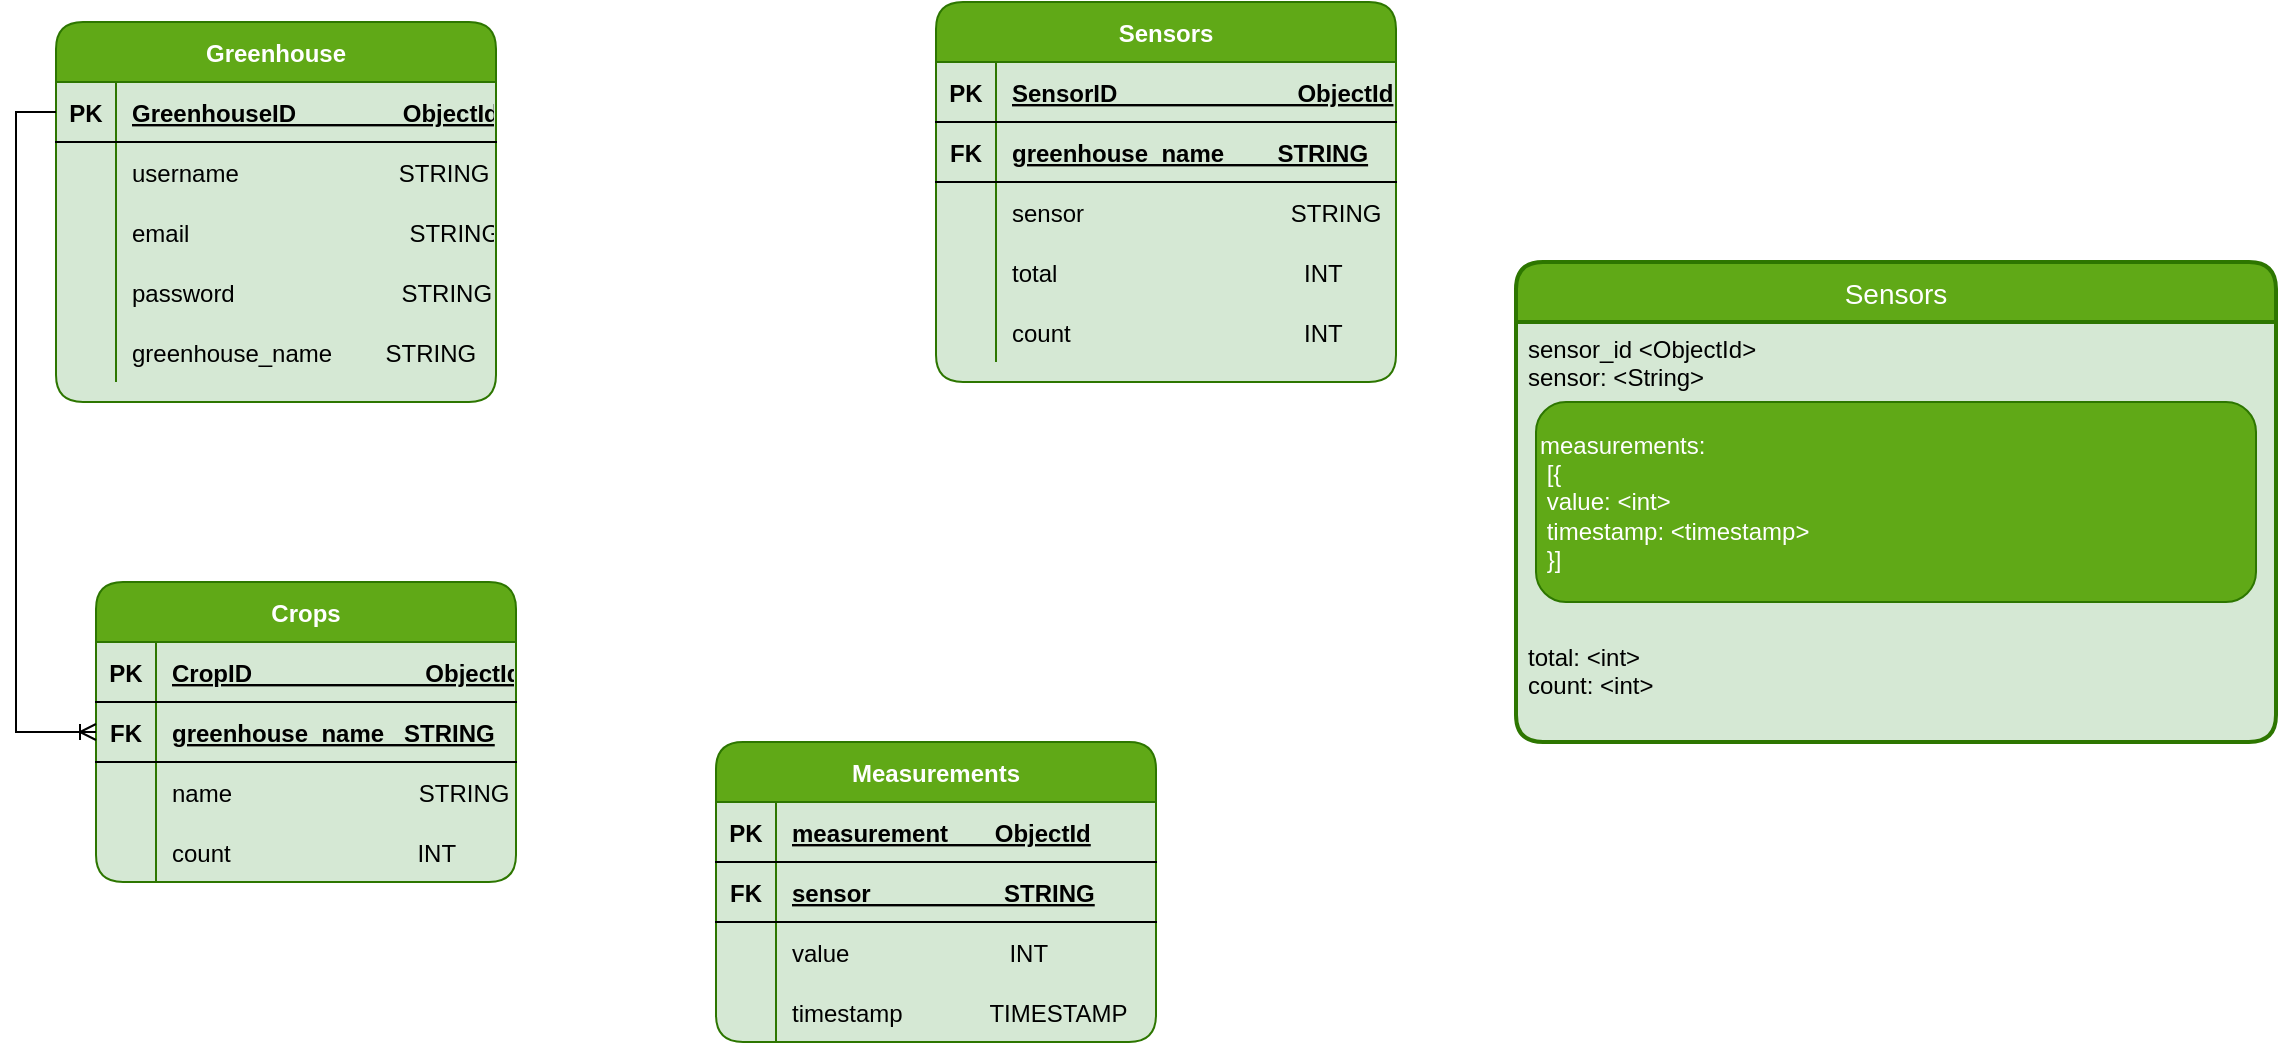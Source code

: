 <mxfile version="14.8.3" type="github">
  <diagram id="R2lEEEUBdFMjLlhIrx00" name="Page-1">
    <mxGraphModel dx="1422" dy="780" grid="1" gridSize="10" guides="1" tooltips="1" connect="1" arrows="1" fold="1" page="1" pageScale="1" pageWidth="850" pageHeight="1100" math="0" shadow="0" extFonts="Permanent Marker^https://fonts.googleapis.com/css?family=Permanent+Marker">
      <root>
        <mxCell id="0" />
        <mxCell id="1" parent="0" />
        <mxCell id="7o4p5aFScfs_D29SADF1-1" value="Sensors" style="swimlane;childLayout=stackLayout;horizontal=1;startSize=30;horizontalStack=0;fontSize=14;fontStyle=0;strokeWidth=2;resizeParent=0;resizeLast=1;shadow=0;dashed=0;align=center;fillColor=#60a917;strokeColor=#2D7600;fontColor=#ffffff;swimlaneFillColor=#D5E8D4;rounded=1;" parent="1" vertex="1">
          <mxGeometry x="800" y="200" width="380" height="240" as="geometry" />
        </mxCell>
        <mxCell id="7o4p5aFScfs_D29SADF1-2" value="sensor_id &lt;ObjectId&gt;&#xa;sensor: &lt;String&gt;&#xa;  &#xa;&#xa;&#xa;&#xa;&#xa;&#xa;&#xa;&#xa;&#xa;total: &lt;int&gt;&#xa;count: &lt;int&gt;" style="align=left;strokeColor=none;fillColor=none;spacingLeft=4;fontSize=12;verticalAlign=top;resizable=0;rotatable=0;part=1;rounded=1;" parent="7o4p5aFScfs_D29SADF1-1" vertex="1">
          <mxGeometry y="30" width="380" height="210" as="geometry" />
        </mxCell>
        <mxCell id="C2yHdCh-QvhLT68nOzRH-1" value="&lt;span style=&quot;white-space: pre&quot;&gt;measurements:&lt;br&gt;&lt;span style=&quot;white-space: pre&quot;&gt; &lt;/span&gt;[{ &lt;/span&gt;&lt;br&gt;&lt;span style=&quot;white-space: pre&quot;&gt; &lt;/span&gt;value: &amp;lt;int&amp;gt;&lt;br&gt;&lt;span&gt;&lt;span style=&quot;white-space: pre&quot;&gt; &lt;/span&gt;timestamp: &amp;lt;timestamp&amp;gt;&lt;br&gt;&lt;span style=&quot;white-space: pre&quot;&gt; &lt;/span&gt;}]&lt;br&gt;&lt;/span&gt;" style="whiteSpace=wrap;html=1;align=left;fillColor=#60a917;strokeColor=#2D7600;fontColor=#ffffff;rounded=1;" parent="1" vertex="1">
          <mxGeometry x="810" y="270" width="360" height="100" as="geometry" />
        </mxCell>
        <mxCell id="nuL81yX658KxnBciQSjK-1" value="Greenhouse" style="shape=table;startSize=30;container=1;collapsible=1;childLayout=tableLayout;fixedRows=1;rowLines=0;fontStyle=1;align=center;resizeLast=1;rounded=1;fillColor=#60a917;strokeColor=#2D7600;fontColor=#ffffff;swimlaneFillColor=#D5E8D4;" parent="1" vertex="1">
          <mxGeometry x="70" y="80" width="220" height="190" as="geometry" />
        </mxCell>
        <mxCell id="nuL81yX658KxnBciQSjK-2" value="" style="shape=partialRectangle;collapsible=0;dropTarget=0;pointerEvents=0;fillColor=none;top=0;left=0;bottom=1;right=0;points=[[0,0.5],[1,0.5]];portConstraint=eastwest;rounded=1;" parent="nuL81yX658KxnBciQSjK-1" vertex="1">
          <mxGeometry y="30" width="220" height="30" as="geometry" />
        </mxCell>
        <mxCell id="nuL81yX658KxnBciQSjK-3" value="PK" style="shape=partialRectangle;connectable=0;fillColor=none;top=0;left=0;bottom=0;right=0;fontStyle=1;overflow=hidden;rounded=1;" parent="nuL81yX658KxnBciQSjK-2" vertex="1">
          <mxGeometry width="30" height="30" as="geometry" />
        </mxCell>
        <mxCell id="nuL81yX658KxnBciQSjK-4" value="GreenhouseID                ObjectId" style="shape=partialRectangle;connectable=0;fillColor=none;top=0;left=0;bottom=0;right=0;align=left;spacingLeft=6;fontStyle=5;overflow=hidden;rounded=1;" parent="nuL81yX658KxnBciQSjK-2" vertex="1">
          <mxGeometry x="30" width="190" height="30" as="geometry" />
        </mxCell>
        <mxCell id="nuL81yX658KxnBciQSjK-5" value="" style="shape=partialRectangle;collapsible=0;dropTarget=0;pointerEvents=0;fillColor=none;top=0;left=0;bottom=0;right=0;points=[[0,0.5],[1,0.5]];portConstraint=eastwest;rounded=1;" parent="nuL81yX658KxnBciQSjK-1" vertex="1">
          <mxGeometry y="60" width="220" height="30" as="geometry" />
        </mxCell>
        <mxCell id="nuL81yX658KxnBciQSjK-6" value="" style="shape=partialRectangle;connectable=0;fillColor=none;top=0;left=0;bottom=0;right=0;editable=1;overflow=hidden;rounded=1;" parent="nuL81yX658KxnBciQSjK-5" vertex="1">
          <mxGeometry width="30" height="30" as="geometry" />
        </mxCell>
        <mxCell id="nuL81yX658KxnBciQSjK-7" value="username                        STRING    " style="shape=partialRectangle;connectable=0;fillColor=none;top=0;left=0;bottom=0;right=0;align=left;spacingLeft=6;overflow=hidden;rounded=1;" parent="nuL81yX658KxnBciQSjK-5" vertex="1">
          <mxGeometry x="30" width="190" height="30" as="geometry" />
        </mxCell>
        <mxCell id="nuL81yX658KxnBciQSjK-8" value="" style="shape=partialRectangle;collapsible=0;dropTarget=0;pointerEvents=0;fillColor=none;top=0;left=0;bottom=0;right=0;points=[[0,0.5],[1,0.5]];portConstraint=eastwest;rounded=1;" parent="nuL81yX658KxnBciQSjK-1" vertex="1">
          <mxGeometry y="90" width="220" height="30" as="geometry" />
        </mxCell>
        <mxCell id="nuL81yX658KxnBciQSjK-9" value="" style="shape=partialRectangle;connectable=0;fillColor=none;top=0;left=0;bottom=0;right=0;editable=1;overflow=hidden;rounded=1;" parent="nuL81yX658KxnBciQSjK-8" vertex="1">
          <mxGeometry width="30" height="30" as="geometry" />
        </mxCell>
        <mxCell id="nuL81yX658KxnBciQSjK-10" value="email                                 STRING" style="shape=partialRectangle;connectable=0;fillColor=none;top=0;left=0;bottom=0;right=0;align=left;spacingLeft=6;overflow=hidden;rounded=1;" parent="nuL81yX658KxnBciQSjK-8" vertex="1">
          <mxGeometry x="30" width="190" height="30" as="geometry" />
        </mxCell>
        <mxCell id="nuL81yX658KxnBciQSjK-11" value="" style="shape=partialRectangle;collapsible=0;dropTarget=0;pointerEvents=0;fillColor=none;top=0;left=0;bottom=0;right=0;points=[[0,0.5],[1,0.5]];portConstraint=eastwest;rounded=1;" parent="nuL81yX658KxnBciQSjK-1" vertex="1">
          <mxGeometry y="120" width="220" height="30" as="geometry" />
        </mxCell>
        <mxCell id="nuL81yX658KxnBciQSjK-12" value="" style="shape=partialRectangle;connectable=0;fillColor=none;top=0;left=0;bottom=0;right=0;editable=1;overflow=hidden;rounded=1;" parent="nuL81yX658KxnBciQSjK-11" vertex="1">
          <mxGeometry width="30" height="30" as="geometry" />
        </mxCell>
        <mxCell id="nuL81yX658KxnBciQSjK-13" value="password                         STRING" style="shape=partialRectangle;connectable=0;fillColor=none;top=0;left=0;bottom=0;right=0;align=left;spacingLeft=6;overflow=hidden;rounded=1;" parent="nuL81yX658KxnBciQSjK-11" vertex="1">
          <mxGeometry x="30" width="190" height="30" as="geometry" />
        </mxCell>
        <mxCell id="nuL81yX658KxnBciQSjK-14" style="shape=partialRectangle;collapsible=0;dropTarget=0;pointerEvents=0;fillColor=none;top=0;left=0;bottom=0;right=0;points=[[0,0.5],[1,0.5]];portConstraint=eastwest;rounded=1;" parent="nuL81yX658KxnBciQSjK-1" vertex="1">
          <mxGeometry y="150" width="220" height="30" as="geometry" />
        </mxCell>
        <mxCell id="nuL81yX658KxnBciQSjK-15" style="shape=partialRectangle;connectable=0;fillColor=none;top=0;left=0;bottom=0;right=0;editable=1;overflow=hidden;rounded=1;" parent="nuL81yX658KxnBciQSjK-14" vertex="1">
          <mxGeometry width="30" height="30" as="geometry" />
        </mxCell>
        <mxCell id="nuL81yX658KxnBciQSjK-16" value="greenhouse_name        STRING" style="shape=partialRectangle;connectable=0;fillColor=none;top=0;left=0;bottom=0;right=0;align=left;spacingLeft=6;overflow=hidden;rounded=1;" parent="nuL81yX658KxnBciQSjK-14" vertex="1">
          <mxGeometry x="30" width="190" height="30" as="geometry" />
        </mxCell>
        <mxCell id="nuL81yX658KxnBciQSjK-20" value="Crops" style="shape=table;startSize=30;container=1;collapsible=1;childLayout=tableLayout;fixedRows=1;rowLines=0;fontStyle=1;align=center;resizeLast=1;rounded=1;fillColor=#60a917;strokeColor=#2D7600;fontColor=#ffffff;swimlaneFillColor=#D5E8D4;" parent="1" vertex="1">
          <mxGeometry x="90" y="360" width="210" height="150" as="geometry" />
        </mxCell>
        <mxCell id="nuL81yX658KxnBciQSjK-21" value="" style="shape=partialRectangle;collapsible=0;dropTarget=0;pointerEvents=0;fillColor=none;top=0;left=0;bottom=1;right=0;points=[[0,0.5],[1,0.5]];portConstraint=eastwest;" parent="nuL81yX658KxnBciQSjK-20" vertex="1">
          <mxGeometry y="30" width="210" height="30" as="geometry" />
        </mxCell>
        <mxCell id="nuL81yX658KxnBciQSjK-22" value="PK" style="shape=partialRectangle;connectable=0;fillColor=none;top=0;left=0;bottom=0;right=0;fontStyle=1;overflow=hidden;" parent="nuL81yX658KxnBciQSjK-21" vertex="1">
          <mxGeometry width="30" height="30" as="geometry" />
        </mxCell>
        <mxCell id="nuL81yX658KxnBciQSjK-23" value="CropID                          ObjectId" style="shape=partialRectangle;connectable=0;fillColor=none;top=0;left=0;bottom=0;right=0;align=left;spacingLeft=6;fontStyle=5;overflow=hidden;" parent="nuL81yX658KxnBciQSjK-21" vertex="1">
          <mxGeometry x="30" width="180" height="30" as="geometry" />
        </mxCell>
        <mxCell id="nuL81yX658KxnBciQSjK-33" style="shape=partialRectangle;collapsible=0;dropTarget=0;pointerEvents=0;fillColor=none;top=0;left=0;bottom=1;right=0;points=[[0,0.5],[1,0.5]];portConstraint=eastwest;" parent="nuL81yX658KxnBciQSjK-20" vertex="1">
          <mxGeometry y="60" width="210" height="30" as="geometry" />
        </mxCell>
        <mxCell id="nuL81yX658KxnBciQSjK-34" value="FK" style="shape=partialRectangle;connectable=0;fillColor=none;top=0;left=0;bottom=0;right=0;fontStyle=1;overflow=hidden;" parent="nuL81yX658KxnBciQSjK-33" vertex="1">
          <mxGeometry width="30" height="30" as="geometry" />
        </mxCell>
        <mxCell id="nuL81yX658KxnBciQSjK-35" value="greenhouse_name   STRING" style="shape=partialRectangle;connectable=0;fillColor=none;top=0;left=0;bottom=0;right=0;align=left;spacingLeft=6;fontStyle=5;overflow=hidden;" parent="nuL81yX658KxnBciQSjK-33" vertex="1">
          <mxGeometry x="30" width="180" height="30" as="geometry" />
        </mxCell>
        <mxCell id="nuL81yX658KxnBciQSjK-24" value="" style="shape=partialRectangle;collapsible=0;dropTarget=0;pointerEvents=0;fillColor=none;top=0;left=0;bottom=0;right=0;points=[[0,0.5],[1,0.5]];portConstraint=eastwest;" parent="nuL81yX658KxnBciQSjK-20" vertex="1">
          <mxGeometry y="90" width="210" height="30" as="geometry" />
        </mxCell>
        <mxCell id="nuL81yX658KxnBciQSjK-25" value="" style="shape=partialRectangle;connectable=0;fillColor=none;top=0;left=0;bottom=0;right=0;editable=1;overflow=hidden;" parent="nuL81yX658KxnBciQSjK-24" vertex="1">
          <mxGeometry width="30" height="30" as="geometry" />
        </mxCell>
        <mxCell id="nuL81yX658KxnBciQSjK-26" value="name                            STRING" style="shape=partialRectangle;connectable=0;fillColor=none;top=0;left=0;bottom=0;right=0;align=left;spacingLeft=6;overflow=hidden;" parent="nuL81yX658KxnBciQSjK-24" vertex="1">
          <mxGeometry x="30" width="180" height="30" as="geometry" />
        </mxCell>
        <mxCell id="nuL81yX658KxnBciQSjK-27" value="" style="shape=partialRectangle;collapsible=0;dropTarget=0;pointerEvents=0;fillColor=none;top=0;left=0;bottom=0;right=0;points=[[0,0.5],[1,0.5]];portConstraint=eastwest;" parent="nuL81yX658KxnBciQSjK-20" vertex="1">
          <mxGeometry y="120" width="210" height="30" as="geometry" />
        </mxCell>
        <mxCell id="nuL81yX658KxnBciQSjK-28" value="" style="shape=partialRectangle;connectable=0;fillColor=none;top=0;left=0;bottom=0;right=0;editable=1;overflow=hidden;" parent="nuL81yX658KxnBciQSjK-27" vertex="1">
          <mxGeometry width="30" height="30" as="geometry" />
        </mxCell>
        <mxCell id="nuL81yX658KxnBciQSjK-29" value="count                            INT" style="shape=partialRectangle;connectable=0;fillColor=none;top=0;left=0;bottom=0;right=0;align=left;spacingLeft=6;overflow=hidden;" parent="nuL81yX658KxnBciQSjK-27" vertex="1">
          <mxGeometry x="30" width="180" height="30" as="geometry" />
        </mxCell>
        <mxCell id="nuL81yX658KxnBciQSjK-39" style="edgeStyle=orthogonalEdgeStyle;rounded=0;orthogonalLoop=1;jettySize=auto;html=1;exitX=0;exitY=0.5;exitDx=0;exitDy=0;entryX=0;entryY=0.5;entryDx=0;entryDy=0;endArrow=ERoneToMany;endFill=0;" parent="1" source="nuL81yX658KxnBciQSjK-2" target="nuL81yX658KxnBciQSjK-33" edge="1">
          <mxGeometry relative="1" as="geometry" />
        </mxCell>
        <mxCell id="nuL81yX658KxnBciQSjK-40" value="Sensors" style="shape=table;startSize=30;container=1;collapsible=1;childLayout=tableLayout;fixedRows=1;rowLines=0;fontStyle=1;align=center;resizeLast=1;rounded=1;fillColor=#60a917;strokeColor=#2D7600;fontColor=#ffffff;swimlaneFillColor=#D5E8D4;" parent="1" vertex="1">
          <mxGeometry x="510" y="70" width="230" height="190" as="geometry" />
        </mxCell>
        <mxCell id="nuL81yX658KxnBciQSjK-41" value="" style="shape=partialRectangle;collapsible=0;dropTarget=0;pointerEvents=0;fillColor=none;top=0;left=0;bottom=1;right=0;points=[[0,0.5],[1,0.5]];portConstraint=eastwest;" parent="nuL81yX658KxnBciQSjK-40" vertex="1">
          <mxGeometry y="30" width="230" height="30" as="geometry" />
        </mxCell>
        <mxCell id="nuL81yX658KxnBciQSjK-42" value="PK" style="shape=partialRectangle;connectable=0;fillColor=none;top=0;left=0;bottom=0;right=0;fontStyle=1;overflow=hidden;" parent="nuL81yX658KxnBciQSjK-41" vertex="1">
          <mxGeometry width="30" height="30" as="geometry" />
        </mxCell>
        <mxCell id="nuL81yX658KxnBciQSjK-43" value="SensorID                           ObjectId" style="shape=partialRectangle;connectable=0;fillColor=none;top=0;left=0;bottom=0;right=0;align=left;spacingLeft=6;fontStyle=5;overflow=hidden;" parent="nuL81yX658KxnBciQSjK-41" vertex="1">
          <mxGeometry x="30" width="200" height="30" as="geometry" />
        </mxCell>
        <mxCell id="ZZWweAKgDqVoI8VaQZln-5" style="shape=partialRectangle;collapsible=0;dropTarget=0;pointerEvents=0;fillColor=none;top=0;left=0;bottom=1;right=0;points=[[0,0.5],[1,0.5]];portConstraint=eastwest;" vertex="1" parent="nuL81yX658KxnBciQSjK-40">
          <mxGeometry y="60" width="230" height="30" as="geometry" />
        </mxCell>
        <mxCell id="ZZWweAKgDqVoI8VaQZln-6" value="FK" style="shape=partialRectangle;connectable=0;fillColor=none;top=0;left=0;bottom=0;right=0;fontStyle=1;overflow=hidden;" vertex="1" parent="ZZWweAKgDqVoI8VaQZln-5">
          <mxGeometry width="30" height="30" as="geometry" />
        </mxCell>
        <mxCell id="ZZWweAKgDqVoI8VaQZln-7" value="greenhouse_name        STRING" style="shape=partialRectangle;connectable=0;fillColor=none;top=0;left=0;bottom=0;right=0;align=left;spacingLeft=6;fontStyle=5;overflow=hidden;" vertex="1" parent="ZZWweAKgDqVoI8VaQZln-5">
          <mxGeometry x="30" width="200" height="30" as="geometry" />
        </mxCell>
        <mxCell id="nuL81yX658KxnBciQSjK-44" value="" style="shape=partialRectangle;collapsible=0;dropTarget=0;pointerEvents=0;fillColor=none;top=0;left=0;bottom=0;right=0;points=[[0,0.5],[1,0.5]];portConstraint=eastwest;" parent="nuL81yX658KxnBciQSjK-40" vertex="1">
          <mxGeometry y="90" width="230" height="30" as="geometry" />
        </mxCell>
        <mxCell id="nuL81yX658KxnBciQSjK-45" value="" style="shape=partialRectangle;connectable=0;fillColor=none;top=0;left=0;bottom=0;right=0;editable=1;overflow=hidden;" parent="nuL81yX658KxnBciQSjK-44" vertex="1">
          <mxGeometry width="30" height="30" as="geometry" />
        </mxCell>
        <mxCell id="nuL81yX658KxnBciQSjK-46" value="sensor                               STRING" style="shape=partialRectangle;connectable=0;fillColor=none;top=0;left=0;bottom=0;right=0;align=left;spacingLeft=6;overflow=hidden;" parent="nuL81yX658KxnBciQSjK-44" vertex="1">
          <mxGeometry x="30" width="200" height="30" as="geometry" />
        </mxCell>
        <mxCell id="nuL81yX658KxnBciQSjK-47" value="" style="shape=partialRectangle;collapsible=0;dropTarget=0;pointerEvents=0;fillColor=none;top=0;left=0;bottom=0;right=0;points=[[0,0.5],[1,0.5]];portConstraint=eastwest;" parent="nuL81yX658KxnBciQSjK-40" vertex="1">
          <mxGeometry y="120" width="230" height="30" as="geometry" />
        </mxCell>
        <mxCell id="nuL81yX658KxnBciQSjK-48" value="" style="shape=partialRectangle;connectable=0;fillColor=none;top=0;left=0;bottom=0;right=0;editable=1;overflow=hidden;" parent="nuL81yX658KxnBciQSjK-47" vertex="1">
          <mxGeometry width="30" height="30" as="geometry" />
        </mxCell>
        <mxCell id="nuL81yX658KxnBciQSjK-49" value="total                                     INT" style="shape=partialRectangle;connectable=0;fillColor=none;top=0;left=0;bottom=0;right=0;align=left;spacingLeft=6;overflow=hidden;" parent="nuL81yX658KxnBciQSjK-47" vertex="1">
          <mxGeometry x="30" width="200" height="30" as="geometry" />
        </mxCell>
        <mxCell id="nuL81yX658KxnBciQSjK-50" value="" style="shape=partialRectangle;collapsible=0;dropTarget=0;pointerEvents=0;fillColor=none;top=0;left=0;bottom=0;right=0;points=[[0,0.5],[1,0.5]];portConstraint=eastwest;" parent="nuL81yX658KxnBciQSjK-40" vertex="1">
          <mxGeometry y="150" width="230" height="30" as="geometry" />
        </mxCell>
        <mxCell id="nuL81yX658KxnBciQSjK-51" value="" style="shape=partialRectangle;connectable=0;fillColor=none;top=0;left=0;bottom=0;right=0;editable=1;overflow=hidden;" parent="nuL81yX658KxnBciQSjK-50" vertex="1">
          <mxGeometry width="30" height="30" as="geometry" />
        </mxCell>
        <mxCell id="nuL81yX658KxnBciQSjK-52" value="count                                   INT" style="shape=partialRectangle;connectable=0;fillColor=none;top=0;left=0;bottom=0;right=0;align=left;spacingLeft=6;overflow=hidden;" parent="nuL81yX658KxnBciQSjK-50" vertex="1">
          <mxGeometry x="30" width="200" height="30" as="geometry" />
        </mxCell>
        <mxCell id="nuL81yX658KxnBciQSjK-66" value="Measurements" style="shape=table;startSize=30;container=1;collapsible=1;childLayout=tableLayout;fixedRows=1;rowLines=0;fontStyle=1;align=center;resizeLast=1;rounded=1;fillColor=#60a917;strokeColor=#2D7600;fontColor=#ffffff;swimlaneFillColor=#D5E8D4;" parent="1" vertex="1">
          <mxGeometry x="400" y="440" width="220" height="150" as="geometry" />
        </mxCell>
        <mxCell id="nuL81yX658KxnBciQSjK-67" value="" style="shape=partialRectangle;collapsible=0;dropTarget=0;pointerEvents=0;fillColor=none;top=0;left=0;bottom=1;right=0;points=[[0,0.5],[1,0.5]];portConstraint=eastwest;" parent="nuL81yX658KxnBciQSjK-66" vertex="1">
          <mxGeometry y="30" width="220" height="30" as="geometry" />
        </mxCell>
        <mxCell id="nuL81yX658KxnBciQSjK-68" value="PK" style="shape=partialRectangle;connectable=0;fillColor=none;top=0;left=0;bottom=0;right=0;fontStyle=1;overflow=hidden;" parent="nuL81yX658KxnBciQSjK-67" vertex="1">
          <mxGeometry width="30" height="30" as="geometry" />
        </mxCell>
        <mxCell id="nuL81yX658KxnBciQSjK-69" value="measurement       ObjectId" style="shape=partialRectangle;connectable=0;fillColor=none;top=0;left=0;bottom=0;right=0;align=left;spacingLeft=6;fontStyle=5;overflow=hidden;" parent="nuL81yX658KxnBciQSjK-67" vertex="1">
          <mxGeometry x="30" width="190" height="30" as="geometry" />
        </mxCell>
        <mxCell id="ZZWweAKgDqVoI8VaQZln-1" style="shape=partialRectangle;collapsible=0;dropTarget=0;pointerEvents=0;fillColor=none;top=0;left=0;bottom=1;right=0;points=[[0,0.5],[1,0.5]];portConstraint=eastwest;" vertex="1" parent="nuL81yX658KxnBciQSjK-66">
          <mxGeometry y="60" width="220" height="30" as="geometry" />
        </mxCell>
        <mxCell id="ZZWweAKgDqVoI8VaQZln-2" value="FK" style="shape=partialRectangle;connectable=0;fillColor=none;top=0;left=0;bottom=0;right=0;fontStyle=1;overflow=hidden;" vertex="1" parent="ZZWweAKgDqVoI8VaQZln-1">
          <mxGeometry width="30" height="30" as="geometry" />
        </mxCell>
        <mxCell id="ZZWweAKgDqVoI8VaQZln-3" value="sensor                    STRING" style="shape=partialRectangle;connectable=0;fillColor=none;top=0;left=0;bottom=0;right=0;align=left;spacingLeft=6;fontStyle=5;overflow=hidden;" vertex="1" parent="ZZWweAKgDqVoI8VaQZln-1">
          <mxGeometry x="30" width="190" height="30" as="geometry" />
        </mxCell>
        <mxCell id="nuL81yX658KxnBciQSjK-70" value="" style="shape=partialRectangle;collapsible=0;dropTarget=0;pointerEvents=0;fillColor=none;top=0;left=0;bottom=0;right=0;points=[[0,0.5],[1,0.5]];portConstraint=eastwest;" parent="nuL81yX658KxnBciQSjK-66" vertex="1">
          <mxGeometry y="90" width="220" height="30" as="geometry" />
        </mxCell>
        <mxCell id="nuL81yX658KxnBciQSjK-71" value="" style="shape=partialRectangle;connectable=0;fillColor=none;top=0;left=0;bottom=0;right=0;editable=1;overflow=hidden;" parent="nuL81yX658KxnBciQSjK-70" vertex="1">
          <mxGeometry width="30" height="30" as="geometry" />
        </mxCell>
        <mxCell id="nuL81yX658KxnBciQSjK-72" value="value                        INT" style="shape=partialRectangle;connectable=0;fillColor=none;top=0;left=0;bottom=0;right=0;align=left;spacingLeft=6;overflow=hidden;" parent="nuL81yX658KxnBciQSjK-70" vertex="1">
          <mxGeometry x="30" width="190" height="30" as="geometry" />
        </mxCell>
        <mxCell id="nuL81yX658KxnBciQSjK-73" value="" style="shape=partialRectangle;collapsible=0;dropTarget=0;pointerEvents=0;fillColor=none;top=0;left=0;bottom=0;right=0;points=[[0,0.5],[1,0.5]];portConstraint=eastwest;" parent="nuL81yX658KxnBciQSjK-66" vertex="1">
          <mxGeometry y="120" width="220" height="30" as="geometry" />
        </mxCell>
        <mxCell id="nuL81yX658KxnBciQSjK-74" value="" style="shape=partialRectangle;connectable=0;fillColor=none;top=0;left=0;bottom=0;right=0;editable=1;overflow=hidden;" parent="nuL81yX658KxnBciQSjK-73" vertex="1">
          <mxGeometry width="30" height="30" as="geometry" />
        </mxCell>
        <mxCell id="nuL81yX658KxnBciQSjK-75" value="timestamp             TIMESTAMP" style="shape=partialRectangle;connectable=0;fillColor=none;top=0;left=0;bottom=0;right=0;align=left;spacingLeft=6;overflow=hidden;" parent="nuL81yX658KxnBciQSjK-73" vertex="1">
          <mxGeometry x="30" width="190" height="30" as="geometry" />
        </mxCell>
      </root>
    </mxGraphModel>
  </diagram>
</mxfile>
